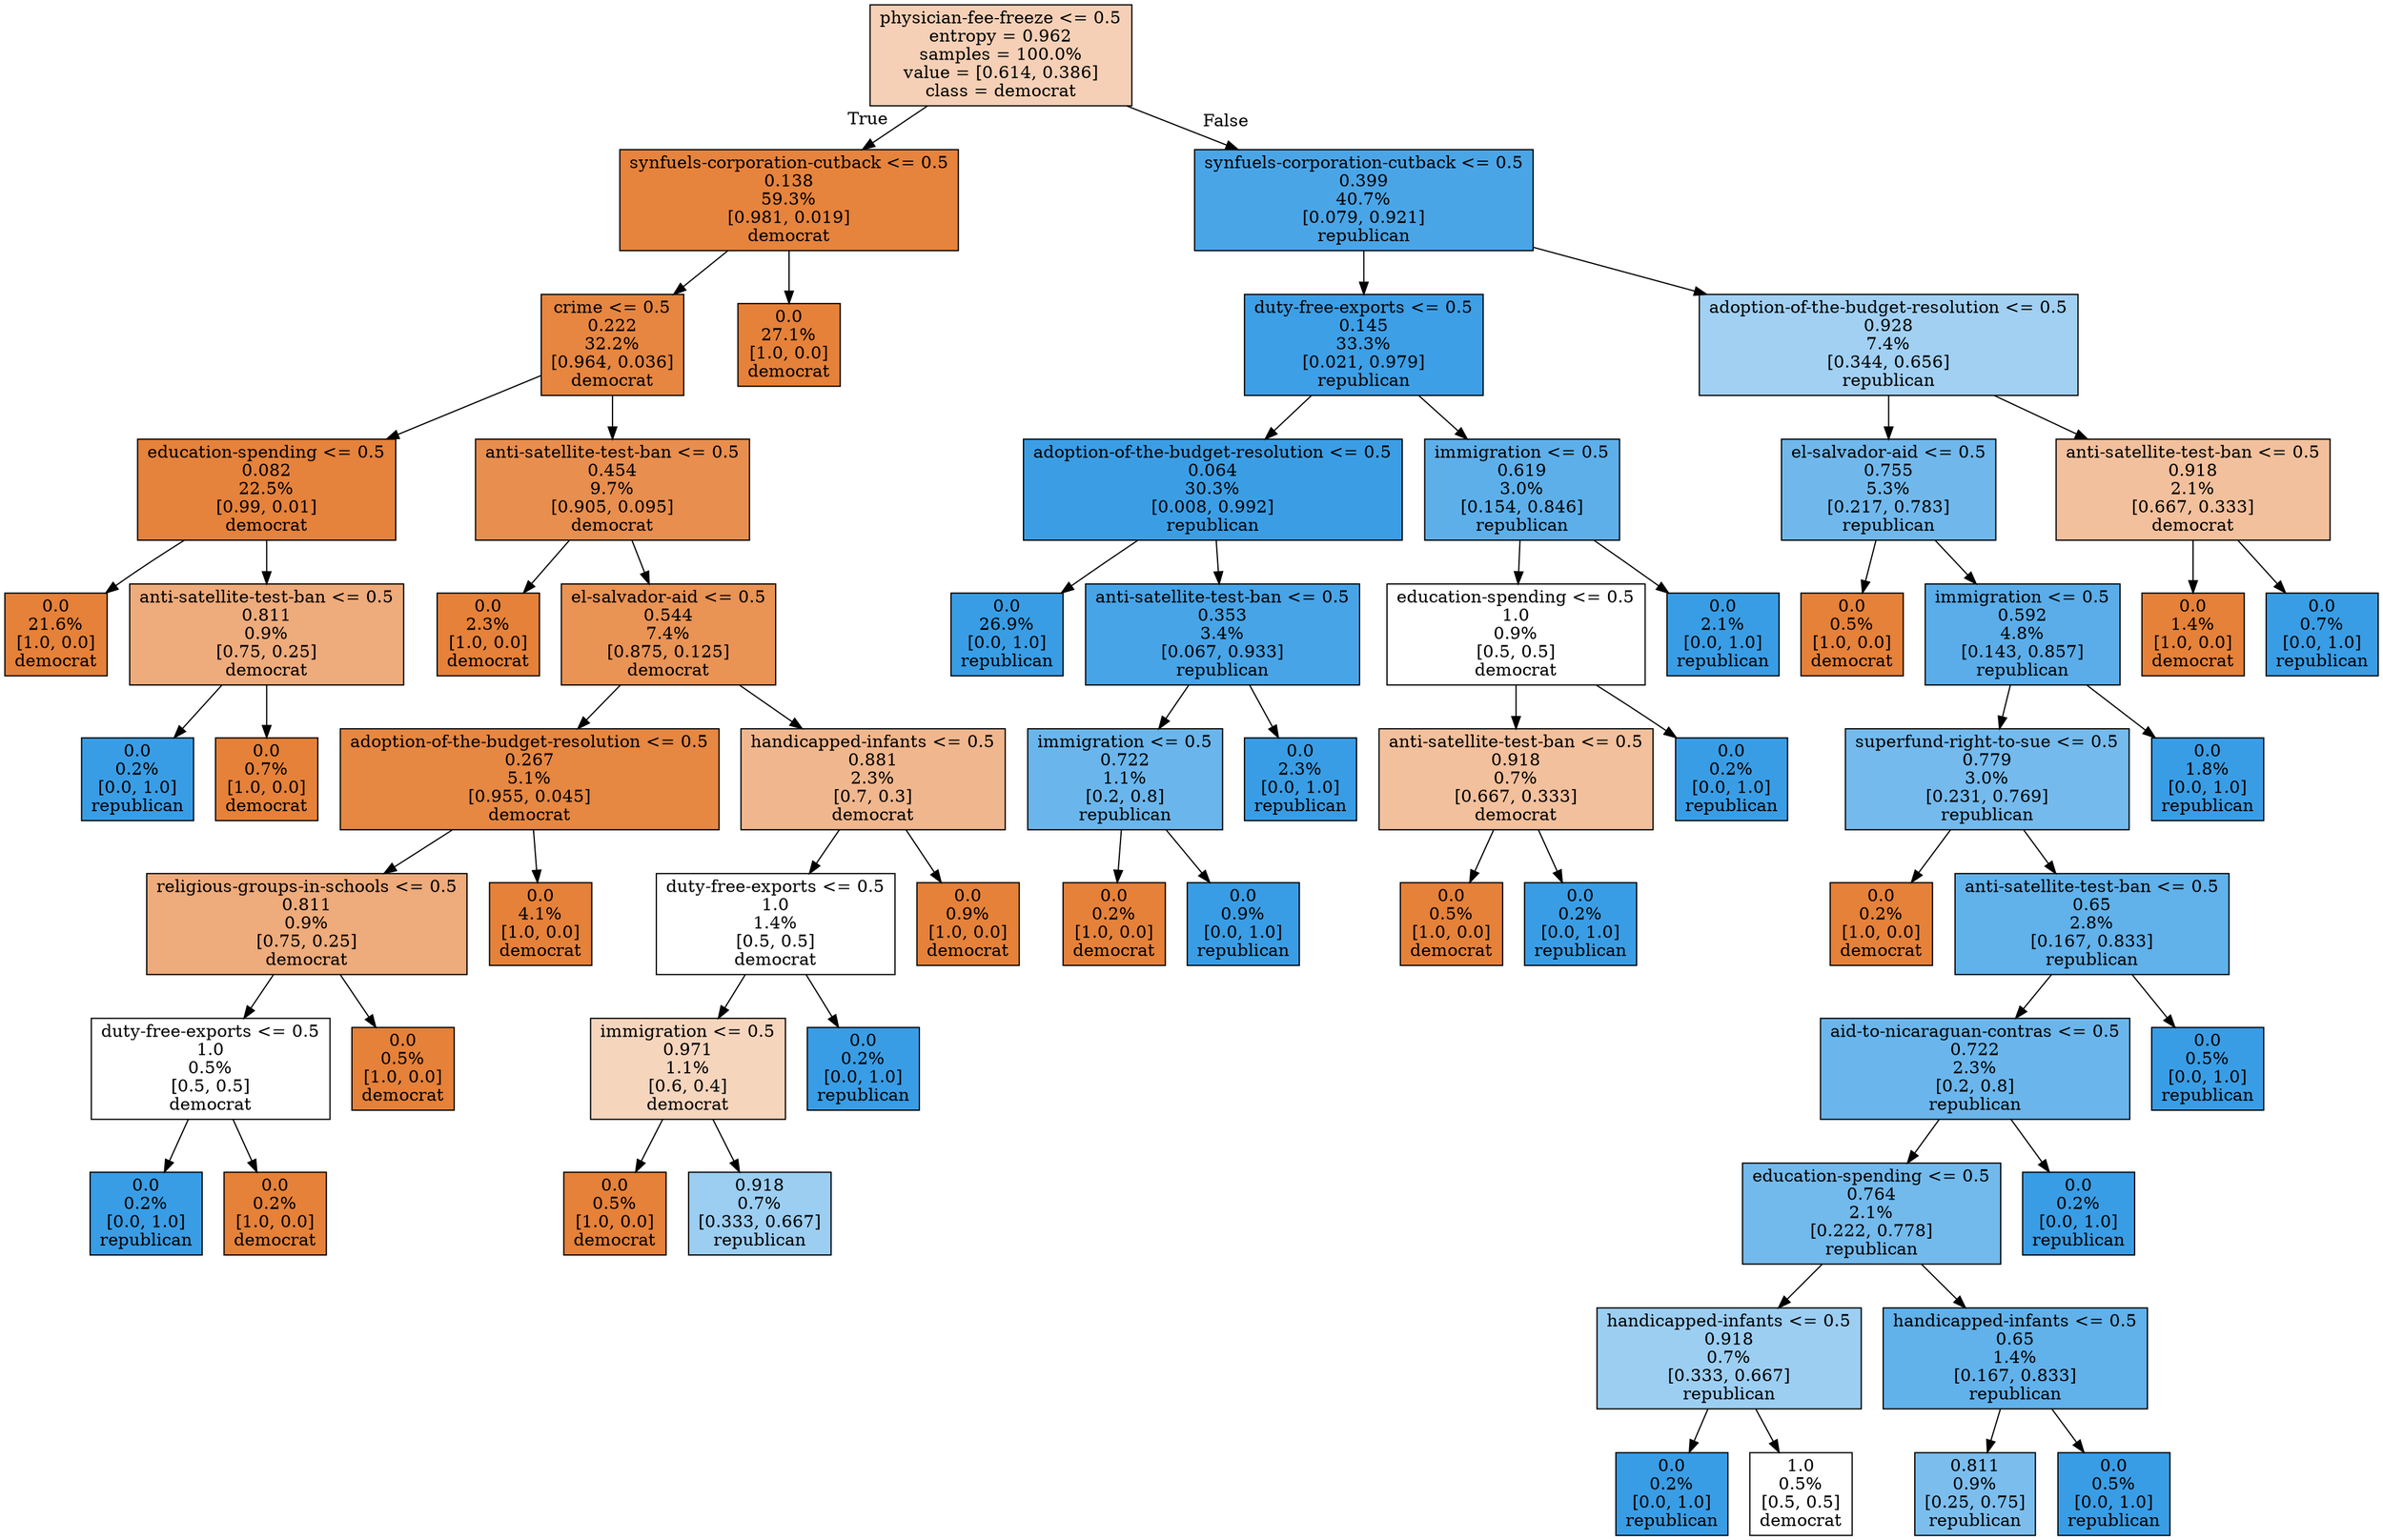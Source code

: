 digraph Tree {
node [shape=box, style="filled", color="black"] ;
0 [label="physician-fee-freeze <= 0.5\nentropy = 0.962\nsamples = 100.0%\nvalue = [0.614, 0.386]\nclass = democrat", fillcolor="#f5d0b6"] ;
1 [label="synfuels-corporation-cutback <= 0.5\n0.138\n59.3%\n[0.981, 0.019]\ndemocrat", fillcolor="#e6833d"] ;
0 -> 1 [labeldistance=2.5, labelangle=45, headlabel="True"] ;
2 [label="crime <= 0.5\n0.222\n32.2%\n[0.964, 0.036]\ndemocrat", fillcolor="#e68640"] ;
1 -> 2 ;
3 [label="education-spending <= 0.5\n0.082\n22.5%\n[0.99, 0.01]\ndemocrat", fillcolor="#e5823b"] ;
2 -> 3 ;
4 [label="0.0\n21.6%\n[1.0, 0.0]\ndemocrat", fillcolor="#e58139"] ;
3 -> 4 ;
5 [label="anti-satellite-test-ban <= 0.5\n0.811\n0.9%\n[0.75, 0.25]\ndemocrat", fillcolor="#eeab7b"] ;
3 -> 5 ;
6 [label="0.0\n0.2%\n[0.0, 1.0]\nrepublican", fillcolor="#399de5"] ;
5 -> 6 ;
7 [label="0.0\n0.7%\n[1.0, 0.0]\ndemocrat", fillcolor="#e58139"] ;
5 -> 7 ;
8 [label="anti-satellite-test-ban <= 0.5\n0.454\n9.7%\n[0.905, 0.095]\ndemocrat", fillcolor="#e88e4e"] ;
2 -> 8 ;
9 [label="0.0\n2.3%\n[1.0, 0.0]\ndemocrat", fillcolor="#e58139"] ;
8 -> 9 ;
10 [label="el-salvador-aid <= 0.5\n0.544\n7.4%\n[0.875, 0.125]\ndemocrat", fillcolor="#e99355"] ;
8 -> 10 ;
11 [label="adoption-of-the-budget-resolution <= 0.5\n0.267\n5.1%\n[0.955, 0.045]\ndemocrat", fillcolor="#e68742"] ;
10 -> 11 ;
12 [label="religious-groups-in-schools <= 0.5\n0.811\n0.9%\n[0.75, 0.25]\ndemocrat", fillcolor="#eeab7b"] ;
11 -> 12 ;
13 [label="duty-free-exports <= 0.5\n1.0\n0.5%\n[0.5, 0.5]\ndemocrat", fillcolor="#ffffff"] ;
12 -> 13 ;
14 [label="0.0\n0.2%\n[0.0, 1.0]\nrepublican", fillcolor="#399de5"] ;
13 -> 14 ;
15 [label="0.0\n0.2%\n[1.0, 0.0]\ndemocrat", fillcolor="#e58139"] ;
13 -> 15 ;
16 [label="0.0\n0.5%\n[1.0, 0.0]\ndemocrat", fillcolor="#e58139"] ;
12 -> 16 ;
17 [label="0.0\n4.1%\n[1.0, 0.0]\ndemocrat", fillcolor="#e58139"] ;
11 -> 17 ;
18 [label="handicapped-infants <= 0.5\n0.881\n2.3%\n[0.7, 0.3]\ndemocrat", fillcolor="#f0b78e"] ;
10 -> 18 ;
19 [label="duty-free-exports <= 0.5\n1.0\n1.4%\n[0.5, 0.5]\ndemocrat", fillcolor="#ffffff"] ;
18 -> 19 ;
20 [label="immigration <= 0.5\n0.971\n1.1%\n[0.6, 0.4]\ndemocrat", fillcolor="#f6d5bd"] ;
19 -> 20 ;
21 [label="0.0\n0.5%\n[1.0, 0.0]\ndemocrat", fillcolor="#e58139"] ;
20 -> 21 ;
22 [label="0.918\n0.7%\n[0.333, 0.667]\nrepublican", fillcolor="#9ccef2"] ;
20 -> 22 ;
23 [label="0.0\n0.2%\n[0.0, 1.0]\nrepublican", fillcolor="#399de5"] ;
19 -> 23 ;
24 [label="0.0\n0.9%\n[1.0, 0.0]\ndemocrat", fillcolor="#e58139"] ;
18 -> 24 ;
25 [label="0.0\n27.1%\n[1.0, 0.0]\ndemocrat", fillcolor="#e58139"] ;
1 -> 25 ;
26 [label="synfuels-corporation-cutback <= 0.5\n0.399\n40.7%\n[0.079, 0.921]\nrepublican", fillcolor="#4aa5e7"] ;
0 -> 26 [labeldistance=2.5, labelangle=-45, headlabel="False"] ;
27 [label="duty-free-exports <= 0.5\n0.145\n33.3%\n[0.021, 0.979]\nrepublican", fillcolor="#3d9fe6"] ;
26 -> 27 ;
28 [label="adoption-of-the-budget-resolution <= 0.5\n0.064\n30.3%\n[0.008, 0.992]\nrepublican", fillcolor="#3b9ee5"] ;
27 -> 28 ;
29 [label="0.0\n26.9%\n[0.0, 1.0]\nrepublican", fillcolor="#399de5"] ;
28 -> 29 ;
30 [label="anti-satellite-test-ban <= 0.5\n0.353\n3.4%\n[0.067, 0.933]\nrepublican", fillcolor="#47a4e7"] ;
28 -> 30 ;
31 [label="immigration <= 0.5\n0.722\n1.1%\n[0.2, 0.8]\nrepublican", fillcolor="#6ab6ec"] ;
30 -> 31 ;
32 [label="0.0\n0.2%\n[1.0, 0.0]\ndemocrat", fillcolor="#e58139"] ;
31 -> 32 ;
33 [label="0.0\n0.9%\n[0.0, 1.0]\nrepublican", fillcolor="#399de5"] ;
31 -> 33 ;
34 [label="0.0\n2.3%\n[0.0, 1.0]\nrepublican", fillcolor="#399de5"] ;
30 -> 34 ;
35 [label="immigration <= 0.5\n0.619\n3.0%\n[0.154, 0.846]\nrepublican", fillcolor="#5dafea"] ;
27 -> 35 ;
36 [label="education-spending <= 0.5\n1.0\n0.9%\n[0.5, 0.5]\ndemocrat", fillcolor="#ffffff"] ;
35 -> 36 ;
37 [label="anti-satellite-test-ban <= 0.5\n0.918\n0.7%\n[0.667, 0.333]\ndemocrat", fillcolor="#f2c09c"] ;
36 -> 37 ;
38 [label="0.0\n0.5%\n[1.0, 0.0]\ndemocrat", fillcolor="#e58139"] ;
37 -> 38 ;
39 [label="0.0\n0.2%\n[0.0, 1.0]\nrepublican", fillcolor="#399de5"] ;
37 -> 39 ;
40 [label="0.0\n0.2%\n[0.0, 1.0]\nrepublican", fillcolor="#399de5"] ;
36 -> 40 ;
41 [label="0.0\n2.1%\n[0.0, 1.0]\nrepublican", fillcolor="#399de5"] ;
35 -> 41 ;
42 [label="adoption-of-the-budget-resolution <= 0.5\n0.928\n7.4%\n[0.344, 0.656]\nrepublican", fillcolor="#a1d0f3"] ;
26 -> 42 ;
43 [label="el-salvador-aid <= 0.5\n0.755\n5.3%\n[0.217, 0.783]\nrepublican", fillcolor="#70b8ec"] ;
42 -> 43 ;
44 [label="0.0\n0.5%\n[1.0, 0.0]\ndemocrat", fillcolor="#e58139"] ;
43 -> 44 ;
45 [label="immigration <= 0.5\n0.592\n4.8%\n[0.143, 0.857]\nrepublican", fillcolor="#5aade9"] ;
43 -> 45 ;
46 [label="superfund-right-to-sue <= 0.5\n0.779\n3.0%\n[0.231, 0.769]\nrepublican", fillcolor="#74baed"] ;
45 -> 46 ;
47 [label="0.0\n0.2%\n[1.0, 0.0]\ndemocrat", fillcolor="#e58139"] ;
46 -> 47 ;
48 [label="anti-satellite-test-ban <= 0.5\n0.65\n2.8%\n[0.167, 0.833]\nrepublican", fillcolor="#61b1ea"] ;
46 -> 48 ;
49 [label="aid-to-nicaraguan-contras <= 0.5\n0.722\n2.3%\n[0.2, 0.8]\nrepublican", fillcolor="#6ab6ec"] ;
48 -> 49 ;
50 [label="education-spending <= 0.5\n0.764\n2.1%\n[0.222, 0.778]\nrepublican", fillcolor="#72b9ec"] ;
49 -> 50 ;
51 [label="handicapped-infants <= 0.5\n0.918\n0.7%\n[0.333, 0.667]\nrepublican", fillcolor="#9ccef2"] ;
50 -> 51 ;
52 [label="0.0\n0.2%\n[0.0, 1.0]\nrepublican", fillcolor="#399de5"] ;
51 -> 52 ;
53 [label="1.0\n0.5%\n[0.5, 0.5]\ndemocrat", fillcolor="#ffffff"] ;
51 -> 53 ;
54 [label="handicapped-infants <= 0.5\n0.65\n1.4%\n[0.167, 0.833]\nrepublican", fillcolor="#61b1ea"] ;
50 -> 54 ;
55 [label="0.811\n0.9%\n[0.25, 0.75]\nrepublican", fillcolor="#7bbeee"] ;
54 -> 55 ;
56 [label="0.0\n0.5%\n[0.0, 1.0]\nrepublican", fillcolor="#399de5"] ;
54 -> 56 ;
57 [label="0.0\n0.2%\n[0.0, 1.0]\nrepublican", fillcolor="#399de5"] ;
49 -> 57 ;
58 [label="0.0\n0.5%\n[0.0, 1.0]\nrepublican", fillcolor="#399de5"] ;
48 -> 58 ;
59 [label="0.0\n1.8%\n[0.0, 1.0]\nrepublican", fillcolor="#399de5"] ;
45 -> 59 ;
60 [label="anti-satellite-test-ban <= 0.5\n0.918\n2.1%\n[0.667, 0.333]\ndemocrat", fillcolor="#f2c09c"] ;
42 -> 60 ;
61 [label="0.0\n1.4%\n[1.0, 0.0]\ndemocrat", fillcolor="#e58139"] ;
60 -> 61 ;
62 [label="0.0\n0.7%\n[0.0, 1.0]\nrepublican", fillcolor="#399de5"] ;
60 -> 62 ;
}
